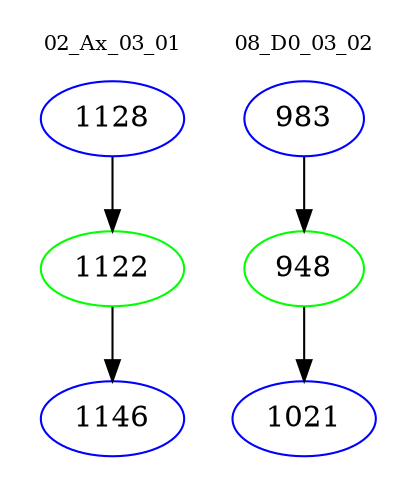 digraph{
subgraph cluster_0 {
color = white
label = "02_Ax_03_01";
fontsize=10;
T0_1128 [label="1128", color="blue"]
T0_1128 -> T0_1122 [color="black"]
T0_1122 [label="1122", color="green"]
T0_1122 -> T0_1146 [color="black"]
T0_1146 [label="1146", color="blue"]
}
subgraph cluster_1 {
color = white
label = "08_D0_03_02";
fontsize=10;
T1_983 [label="983", color="blue"]
T1_983 -> T1_948 [color="black"]
T1_948 [label="948", color="green"]
T1_948 -> T1_1021 [color="black"]
T1_1021 [label="1021", color="blue"]
}
}
